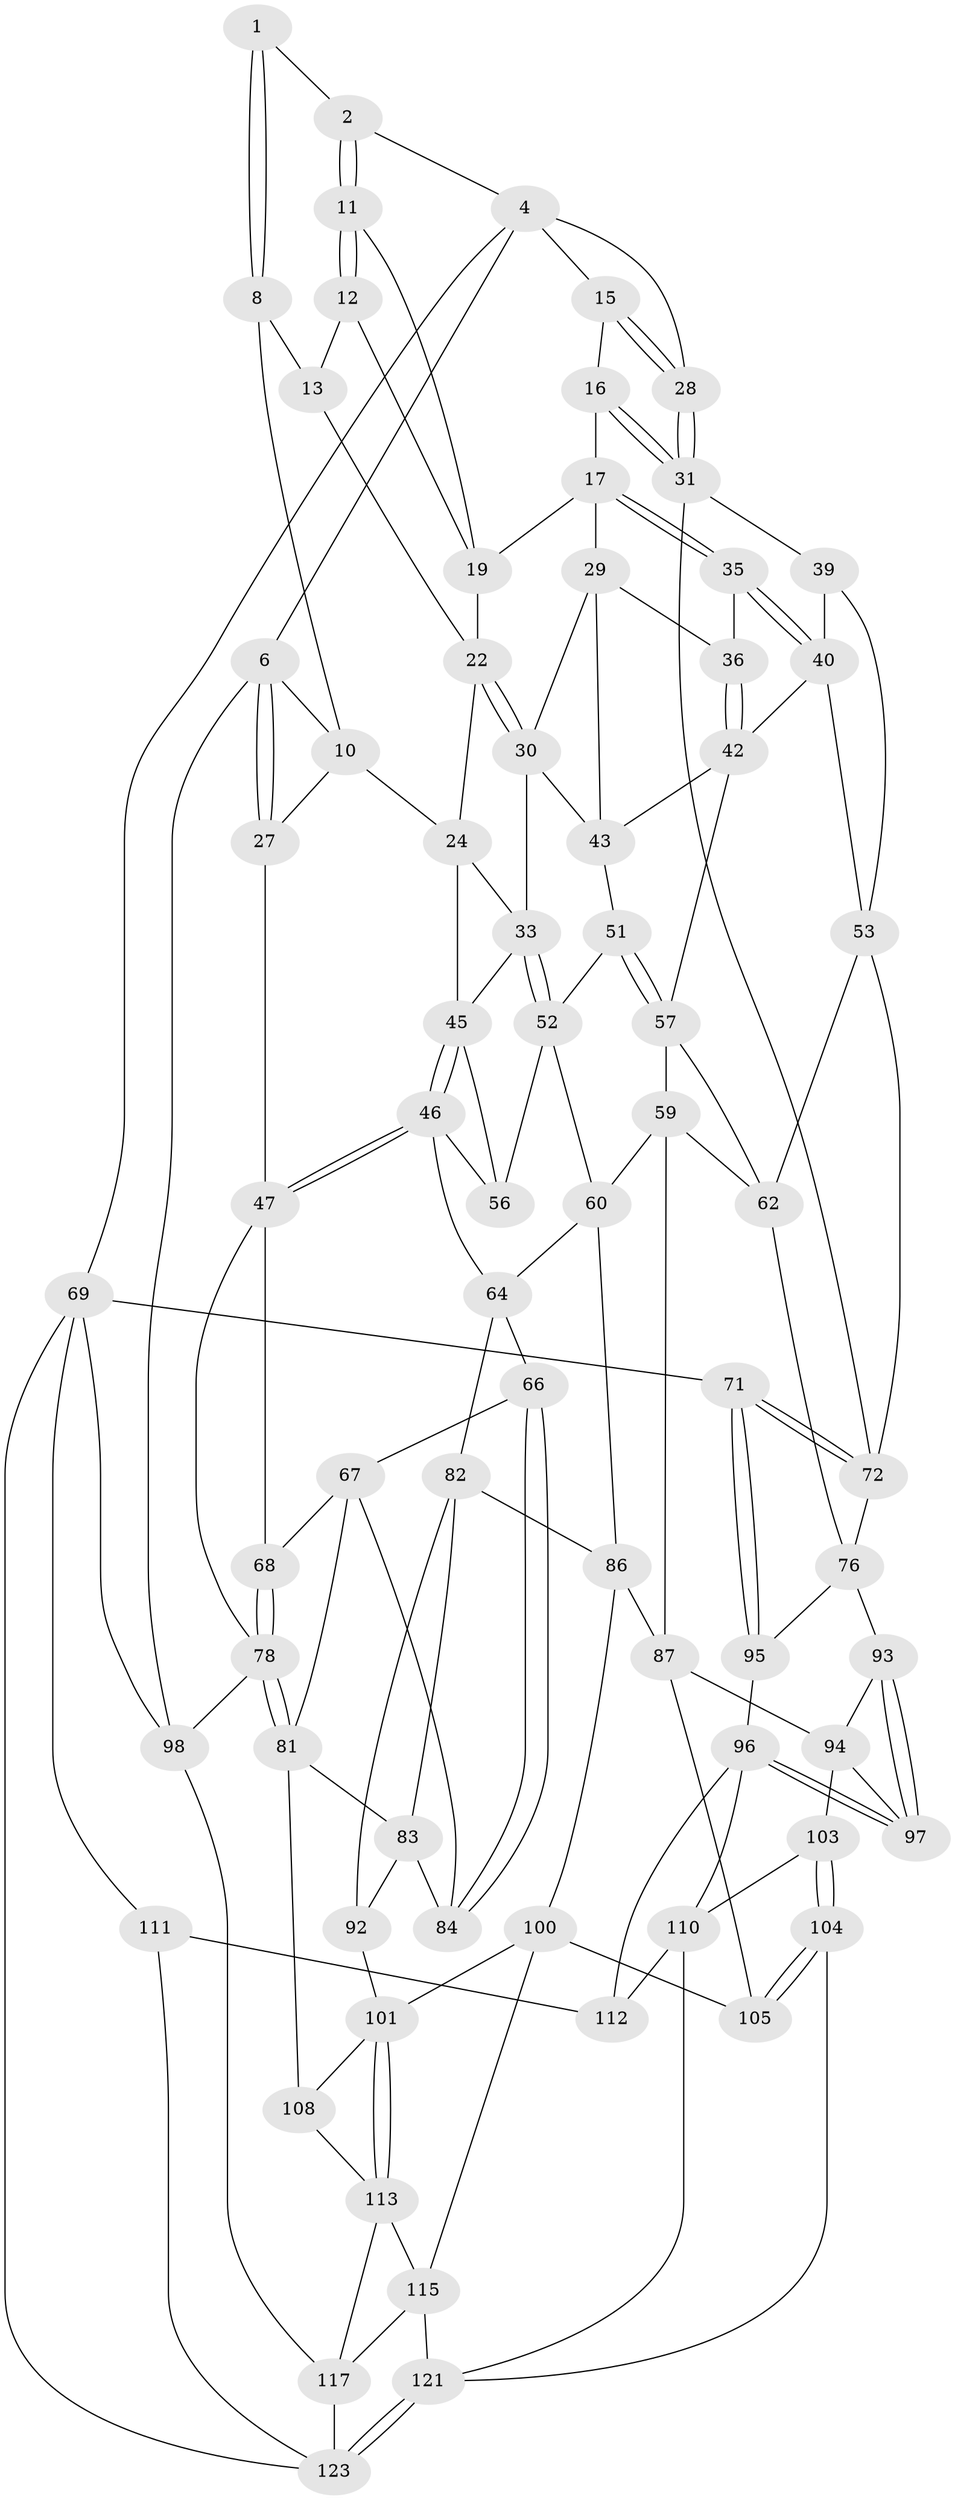 // Generated by graph-tools (version 1.1) at 2025/24/03/03/25 07:24:37]
// undirected, 74 vertices, 160 edges
graph export_dot {
graph [start="1"]
  node [color=gray90,style=filled];
  1 [pos="+0.3679474768172738+0"];
  2 [pos="+0.3747384437596566+0",super="+3"];
  4 [pos="+0.8562904252702364+0",super="+5"];
  6 [pos="+0+0",super="+7"];
  8 [pos="+0.36035338920750465+0",super="+9"];
  10 [pos="+0.16869694953099296+0.09588241851491999",super="+26"];
  11 [pos="+0.5017516200571283+0.0867550119730507",super="+14"];
  12 [pos="+0.49600140953441657+0.1022888982230765"];
  13 [pos="+0.39416397993877395+0.07752303772623685",super="+20"];
  15 [pos="+0.7862199035673313+0.16452979562694806"];
  16 [pos="+0.7691803384901081+0.18767222742406192"];
  17 [pos="+0.7401401443464628+0.20136844426891615",super="+18"];
  19 [pos="+0.689662426399075+0.16000139758537502",super="+21"];
  22 [pos="+0.46169661492175196+0.24148714916011607",super="+23"];
  24 [pos="+0.3017677903218998+0.25390199228796584",super="+25"];
  27 [pos="+0+0.08161398019995457"];
  28 [pos="+1+0"];
  29 [pos="+0.5716132206301253+0.2776794525642078",super="+37"];
  30 [pos="+0.46577595932738186+0.2499413295569525",super="+32"];
  31 [pos="+1+0.25567830153258875",super="+38"];
  33 [pos="+0.3670630190860027+0.33805999626353456",super="+34"];
  35 [pos="+0.7430102390053175+0.21985866656513836"];
  36 [pos="+0.6577526259352178+0.32285604673856105"];
  39 [pos="+0.7856863783373109+0.2894722470587759"];
  40 [pos="+0.7699414373601171+0.2834361162702008",super="+41"];
  42 [pos="+0.6588356511482185+0.35789053074555294",super="+50"];
  43 [pos="+0.5824864436280344+0.37755867169216956",super="+44"];
  45 [pos="+0.1227441769729917+0.33126254190683757",super="+49"];
  46 [pos="+0.08413442053072663+0.4101197176283597",super="+61"];
  47 [pos="+0.022209346654705468+0.4669003618480097",super="+48"];
  51 [pos="+0.46246501794013395+0.3808234360754318"];
  52 [pos="+0.405630144532195+0.40493237162567297",super="+55"];
  53 [pos="+0.9429484762840048+0.46590160694742233",super="+54"];
  56 [pos="+0.29206186344872204+0.44309636513944445"];
  57 [pos="+0.5614315494789365+0.4670895990975737",super="+58"];
  59 [pos="+0.511139186966266+0.5432822447652835",super="+74"];
  60 [pos="+0.41102213050024766+0.5440137569524593",super="+63"];
  62 [pos="+0.6919424374765439+0.4948068606508635",super="+73"];
  64 [pos="+0.22983796677054705+0.5412191889252023",super="+65"];
  66 [pos="+0.20070290758887158+0.5601548366553122"];
  67 [pos="+0.12718501635014828+0.5482010963639404",super="+80"];
  68 [pos="+0.08952426285441625+0.5318934293097114"];
  69 [pos="+1+1",super="+70"];
  71 [pos="+1+0.5600840438954057"];
  72 [pos="+1+0.5256491328634935",super="+75"];
  76 [pos="+0.747099835857748+0.594208113614745",super="+77"];
  78 [pos="+0.0479093365557347+0.8095858646104365",super="+79"];
  81 [pos="+0.05555472809007703+0.8048900493018696",super="+91"];
  82 [pos="+0.2719328853056475+0.6275527802424831",super="+85"];
  83 [pos="+0.20882807578023574+0.627524377893245",super="+90"];
  84 [pos="+0.20014528305134752+0.5669500281784835"];
  86 [pos="+0.35142691721092184+0.6758443719932411",super="+89"];
  87 [pos="+0.5500662892010846+0.6877655551004109",super="+88"];
  92 [pos="+0.32584592827335224+0.7019612192598218"];
  93 [pos="+0.7230484429590956+0.6699777389726597"];
  94 [pos="+0.6639030339495897+0.7044908611048963",super="+99"];
  95 [pos="+0.866869243350075+0.7170691770473434"];
  96 [pos="+0.8146911975152983+0.7635203035092379",super="+109"];
  97 [pos="+0.8135968956017087+0.7630417230292482"];
  98 [pos="+0+1"];
  100 [pos="+0.4503863801937795+0.8053554654437993",super="+107"];
  101 [pos="+0.416946850985611+0.810707926263557",super="+102"];
  103 [pos="+0.6643848233703229+0.845733798293358"];
  104 [pos="+0.6571036103994937+0.8489323551338362",super="+120"];
  105 [pos="+0.5561706989393783+0.727103561714604",super="+106"];
  108 [pos="+0.3126311860851+0.8535863160908246"];
  110 [pos="+0.7161176049495767+0.8642575834300952",super="+119"];
  111 [pos="+0.8854345407895889+0.8949334889445052"];
  112 [pos="+0.8685020010627884+0.8904332024426176"];
  113 [pos="+0.3971727851337119+0.8642895875677863",super="+114"];
  115 [pos="+0.47707213407670984+0.9020805281160569",super="+116"];
  117 [pos="+0.20409493004203547+1",super="+118"];
  121 [pos="+0.6410482029029186+1",super="+122"];
  123 [pos="+0.6397716056606398+1",super="+124"];
  1 -- 2;
  1 -- 8;
  1 -- 8;
  2 -- 11 [weight=2];
  2 -- 11;
  2 -- 4;
  4 -- 15;
  4 -- 69;
  4 -- 28;
  4 -- 6;
  6 -- 27;
  6 -- 27;
  6 -- 98;
  6 -- 10;
  8 -- 13 [weight=2];
  8 -- 10;
  10 -- 24;
  10 -- 27;
  11 -- 12;
  11 -- 12;
  11 -- 19;
  12 -- 13;
  12 -- 19;
  13 -- 22;
  15 -- 16;
  15 -- 28;
  15 -- 28;
  16 -- 17;
  16 -- 31;
  16 -- 31;
  17 -- 35;
  17 -- 35;
  17 -- 19;
  17 -- 29;
  19 -- 22;
  22 -- 30;
  22 -- 30;
  22 -- 24;
  24 -- 45;
  24 -- 33;
  27 -- 47;
  28 -- 31;
  28 -- 31;
  29 -- 30;
  29 -- 43;
  29 -- 36;
  30 -- 33;
  30 -- 43;
  31 -- 72;
  31 -- 39;
  33 -- 52;
  33 -- 52;
  33 -- 45;
  35 -- 36;
  35 -- 40;
  35 -- 40;
  36 -- 42;
  36 -- 42;
  39 -- 40;
  39 -- 53;
  40 -- 42;
  40 -- 53;
  42 -- 57;
  42 -- 43;
  43 -- 51;
  45 -- 46;
  45 -- 46;
  45 -- 56;
  46 -- 47;
  46 -- 47;
  46 -- 56;
  46 -- 64;
  47 -- 68;
  47 -- 78;
  51 -- 52;
  51 -- 57;
  51 -- 57;
  52 -- 56;
  52 -- 60;
  53 -- 72;
  53 -- 62;
  57 -- 59;
  57 -- 62;
  59 -- 60;
  59 -- 62;
  59 -- 87;
  60 -- 64;
  60 -- 86;
  62 -- 76;
  64 -- 82;
  64 -- 66;
  66 -- 67;
  66 -- 84;
  66 -- 84;
  67 -- 68;
  67 -- 81;
  67 -- 84;
  68 -- 78;
  68 -- 78;
  69 -- 98;
  69 -- 123;
  69 -- 71;
  69 -- 111;
  71 -- 72;
  71 -- 72;
  71 -- 95;
  71 -- 95;
  72 -- 76;
  76 -- 95;
  76 -- 93;
  78 -- 81;
  78 -- 81;
  78 -- 98;
  81 -- 83;
  81 -- 108;
  82 -- 83;
  82 -- 92;
  82 -- 86;
  83 -- 84;
  83 -- 92;
  86 -- 100;
  86 -- 87;
  87 -- 94;
  87 -- 105;
  92 -- 101;
  93 -- 94;
  93 -- 97;
  93 -- 97;
  94 -- 97;
  94 -- 103;
  95 -- 96;
  96 -- 97;
  96 -- 97;
  96 -- 112;
  96 -- 110;
  98 -- 117;
  100 -- 101;
  100 -- 105;
  100 -- 115;
  101 -- 113;
  101 -- 113;
  101 -- 108;
  103 -- 104;
  103 -- 104;
  103 -- 110;
  104 -- 105 [weight=2];
  104 -- 105;
  104 -- 121;
  108 -- 113;
  110 -- 112;
  110 -- 121;
  111 -- 112;
  111 -- 123;
  113 -- 117;
  113 -- 115;
  115 -- 121;
  115 -- 117;
  117 -- 123;
  121 -- 123;
  121 -- 123;
}
